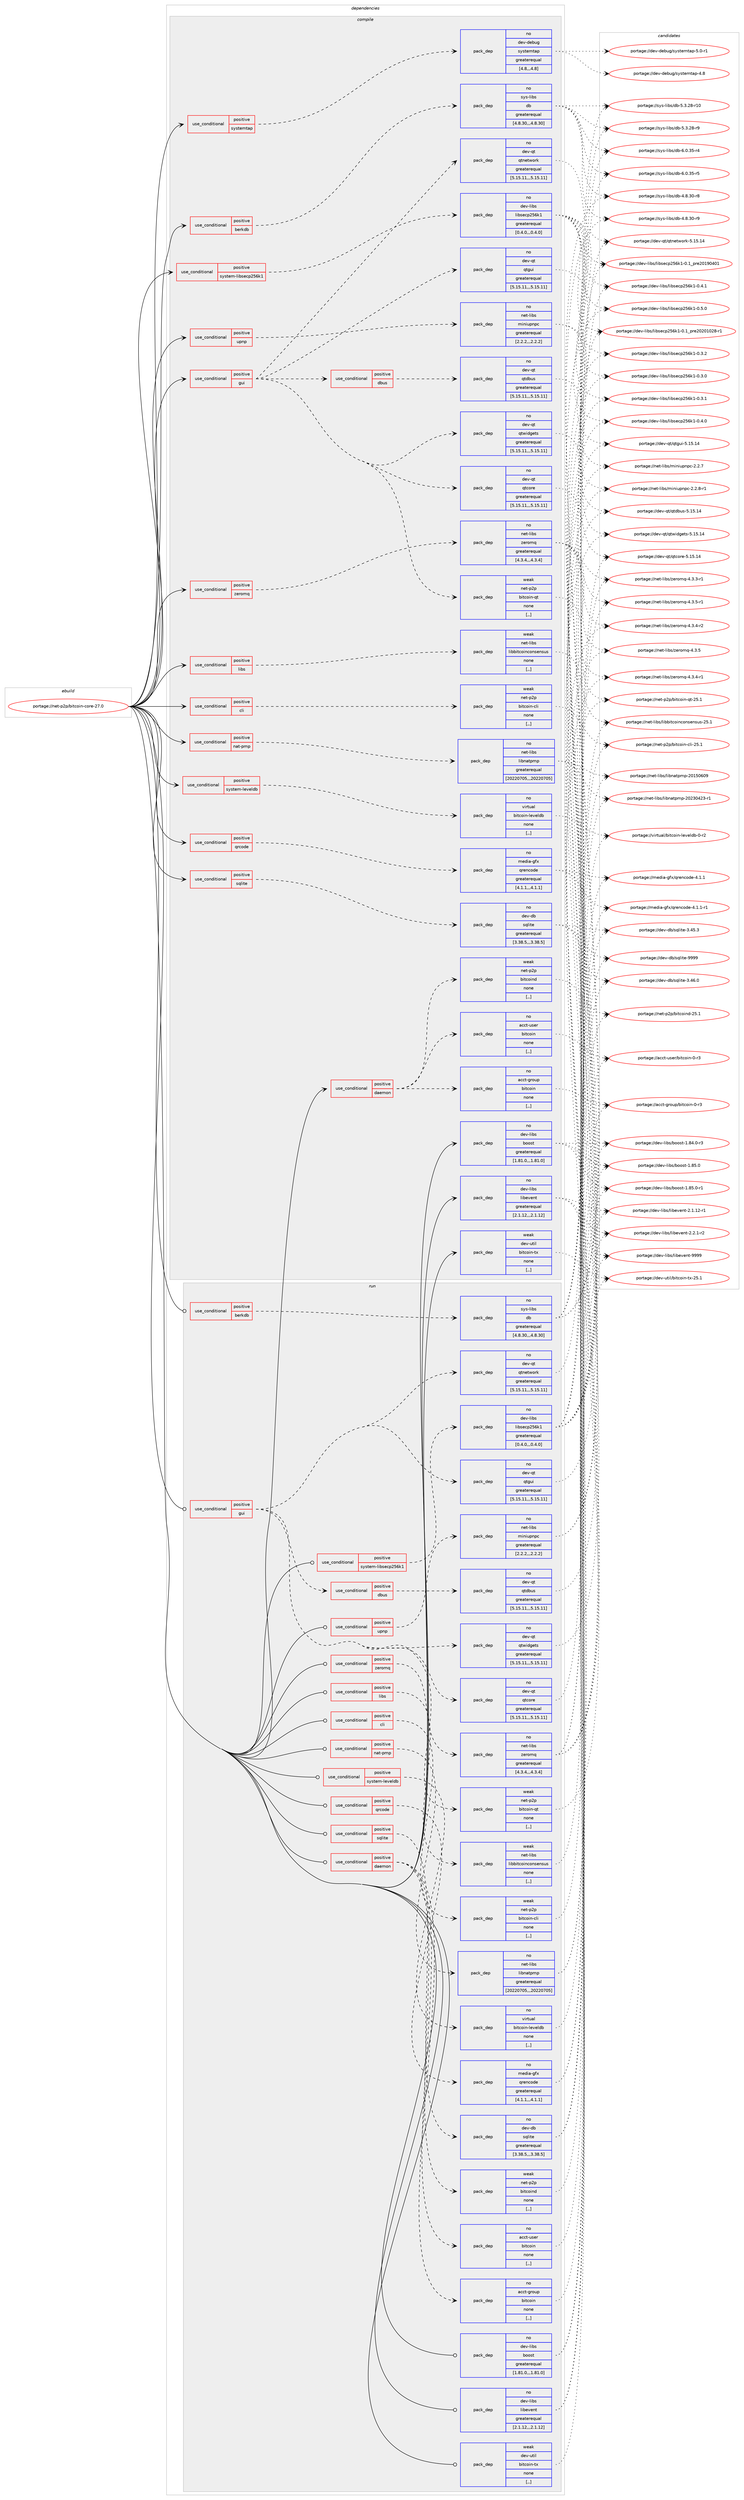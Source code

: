 digraph prolog {

# *************
# Graph options
# *************

newrank=true;
concentrate=true;
compound=true;
graph [rankdir=LR,fontname=Helvetica,fontsize=10,ranksep=1.5];#, ranksep=2.5, nodesep=0.2];
edge  [arrowhead=vee];
node  [fontname=Helvetica,fontsize=10];

# **********
# The ebuild
# **********

subgraph cluster_leftcol {
color=gray;
rank=same;
label=<<i>ebuild</i>>;
id [label="portage://net-p2p/bitcoin-core-27.0", color=red, width=4, href="../net-p2p/bitcoin-core-27.0.svg"];
}

# ****************
# The dependencies
# ****************

subgraph cluster_midcol {
color=gray;
label=<<i>dependencies</i>>;
subgraph cluster_compile {
fillcolor="#eeeeee";
style=filled;
label=<<i>compile</i>>;
subgraph cond97931 {
dependency371672 [label=<<TABLE BORDER="0" CELLBORDER="1" CELLSPACING="0" CELLPADDING="4"><TR><TD ROWSPAN="3" CELLPADDING="10">use_conditional</TD></TR><TR><TD>positive</TD></TR><TR><TD>berkdb</TD></TR></TABLE>>, shape=none, color=red];
subgraph pack271058 {
dependency371673 [label=<<TABLE BORDER="0" CELLBORDER="1" CELLSPACING="0" CELLPADDING="4" WIDTH="220"><TR><TD ROWSPAN="6" CELLPADDING="30">pack_dep</TD></TR><TR><TD WIDTH="110">no</TD></TR><TR><TD>sys-libs</TD></TR><TR><TD>db</TD></TR><TR><TD>greaterequal</TD></TR><TR><TD>[4.8.30,,,4.8.30]</TD></TR></TABLE>>, shape=none, color=blue];
}
dependency371672:e -> dependency371673:w [weight=20,style="dashed",arrowhead="vee"];
}
id:e -> dependency371672:w [weight=20,style="solid",arrowhead="vee"];
subgraph cond97932 {
dependency371674 [label=<<TABLE BORDER="0" CELLBORDER="1" CELLSPACING="0" CELLPADDING="4"><TR><TD ROWSPAN="3" CELLPADDING="10">use_conditional</TD></TR><TR><TD>positive</TD></TR><TR><TD>cli</TD></TR></TABLE>>, shape=none, color=red];
subgraph pack271059 {
dependency371675 [label=<<TABLE BORDER="0" CELLBORDER="1" CELLSPACING="0" CELLPADDING="4" WIDTH="220"><TR><TD ROWSPAN="6" CELLPADDING="30">pack_dep</TD></TR><TR><TD WIDTH="110">weak</TD></TR><TR><TD>net-p2p</TD></TR><TR><TD>bitcoin-cli</TD></TR><TR><TD>none</TD></TR><TR><TD>[,,]</TD></TR></TABLE>>, shape=none, color=blue];
}
dependency371674:e -> dependency371675:w [weight=20,style="dashed",arrowhead="vee"];
}
id:e -> dependency371674:w [weight=20,style="solid",arrowhead="vee"];
subgraph cond97933 {
dependency371676 [label=<<TABLE BORDER="0" CELLBORDER="1" CELLSPACING="0" CELLPADDING="4"><TR><TD ROWSPAN="3" CELLPADDING="10">use_conditional</TD></TR><TR><TD>positive</TD></TR><TR><TD>daemon</TD></TR></TABLE>>, shape=none, color=red];
subgraph pack271060 {
dependency371677 [label=<<TABLE BORDER="0" CELLBORDER="1" CELLSPACING="0" CELLPADDING="4" WIDTH="220"><TR><TD ROWSPAN="6" CELLPADDING="30">pack_dep</TD></TR><TR><TD WIDTH="110">weak</TD></TR><TR><TD>net-p2p</TD></TR><TR><TD>bitcoind</TD></TR><TR><TD>none</TD></TR><TR><TD>[,,]</TD></TR></TABLE>>, shape=none, color=blue];
}
dependency371676:e -> dependency371677:w [weight=20,style="dashed",arrowhead="vee"];
subgraph pack271061 {
dependency371678 [label=<<TABLE BORDER="0" CELLBORDER="1" CELLSPACING="0" CELLPADDING="4" WIDTH="220"><TR><TD ROWSPAN="6" CELLPADDING="30">pack_dep</TD></TR><TR><TD WIDTH="110">no</TD></TR><TR><TD>acct-group</TD></TR><TR><TD>bitcoin</TD></TR><TR><TD>none</TD></TR><TR><TD>[,,]</TD></TR></TABLE>>, shape=none, color=blue];
}
dependency371676:e -> dependency371678:w [weight=20,style="dashed",arrowhead="vee"];
subgraph pack271062 {
dependency371679 [label=<<TABLE BORDER="0" CELLBORDER="1" CELLSPACING="0" CELLPADDING="4" WIDTH="220"><TR><TD ROWSPAN="6" CELLPADDING="30">pack_dep</TD></TR><TR><TD WIDTH="110">no</TD></TR><TR><TD>acct-user</TD></TR><TR><TD>bitcoin</TD></TR><TR><TD>none</TD></TR><TR><TD>[,,]</TD></TR></TABLE>>, shape=none, color=blue];
}
dependency371676:e -> dependency371679:w [weight=20,style="dashed",arrowhead="vee"];
}
id:e -> dependency371676:w [weight=20,style="solid",arrowhead="vee"];
subgraph cond97934 {
dependency371680 [label=<<TABLE BORDER="0" CELLBORDER="1" CELLSPACING="0" CELLPADDING="4"><TR><TD ROWSPAN="3" CELLPADDING="10">use_conditional</TD></TR><TR><TD>positive</TD></TR><TR><TD>gui</TD></TR></TABLE>>, shape=none, color=red];
subgraph pack271063 {
dependency371681 [label=<<TABLE BORDER="0" CELLBORDER="1" CELLSPACING="0" CELLPADDING="4" WIDTH="220"><TR><TD ROWSPAN="6" CELLPADDING="30">pack_dep</TD></TR><TR><TD WIDTH="110">weak</TD></TR><TR><TD>net-p2p</TD></TR><TR><TD>bitcoin-qt</TD></TR><TR><TD>none</TD></TR><TR><TD>[,,]</TD></TR></TABLE>>, shape=none, color=blue];
}
dependency371680:e -> dependency371681:w [weight=20,style="dashed",arrowhead="vee"];
subgraph pack271064 {
dependency371682 [label=<<TABLE BORDER="0" CELLBORDER="1" CELLSPACING="0" CELLPADDING="4" WIDTH="220"><TR><TD ROWSPAN="6" CELLPADDING="30">pack_dep</TD></TR><TR><TD WIDTH="110">no</TD></TR><TR><TD>dev-qt</TD></TR><TR><TD>qtcore</TD></TR><TR><TD>greaterequal</TD></TR><TR><TD>[5.15.11,,,5.15.11]</TD></TR></TABLE>>, shape=none, color=blue];
}
dependency371680:e -> dependency371682:w [weight=20,style="dashed",arrowhead="vee"];
subgraph pack271065 {
dependency371683 [label=<<TABLE BORDER="0" CELLBORDER="1" CELLSPACING="0" CELLPADDING="4" WIDTH="220"><TR><TD ROWSPAN="6" CELLPADDING="30">pack_dep</TD></TR><TR><TD WIDTH="110">no</TD></TR><TR><TD>dev-qt</TD></TR><TR><TD>qtgui</TD></TR><TR><TD>greaterequal</TD></TR><TR><TD>[5.15.11,,,5.15.11]</TD></TR></TABLE>>, shape=none, color=blue];
}
dependency371680:e -> dependency371683:w [weight=20,style="dashed",arrowhead="vee"];
subgraph pack271066 {
dependency371684 [label=<<TABLE BORDER="0" CELLBORDER="1" CELLSPACING="0" CELLPADDING="4" WIDTH="220"><TR><TD ROWSPAN="6" CELLPADDING="30">pack_dep</TD></TR><TR><TD WIDTH="110">no</TD></TR><TR><TD>dev-qt</TD></TR><TR><TD>qtnetwork</TD></TR><TR><TD>greaterequal</TD></TR><TR><TD>[5.15.11,,,5.15.11]</TD></TR></TABLE>>, shape=none, color=blue];
}
dependency371680:e -> dependency371684:w [weight=20,style="dashed",arrowhead="vee"];
subgraph pack271067 {
dependency371685 [label=<<TABLE BORDER="0" CELLBORDER="1" CELLSPACING="0" CELLPADDING="4" WIDTH="220"><TR><TD ROWSPAN="6" CELLPADDING="30">pack_dep</TD></TR><TR><TD WIDTH="110">no</TD></TR><TR><TD>dev-qt</TD></TR><TR><TD>qtwidgets</TD></TR><TR><TD>greaterequal</TD></TR><TR><TD>[5.15.11,,,5.15.11]</TD></TR></TABLE>>, shape=none, color=blue];
}
dependency371680:e -> dependency371685:w [weight=20,style="dashed",arrowhead="vee"];
subgraph cond97935 {
dependency371686 [label=<<TABLE BORDER="0" CELLBORDER="1" CELLSPACING="0" CELLPADDING="4"><TR><TD ROWSPAN="3" CELLPADDING="10">use_conditional</TD></TR><TR><TD>positive</TD></TR><TR><TD>dbus</TD></TR></TABLE>>, shape=none, color=red];
subgraph pack271068 {
dependency371687 [label=<<TABLE BORDER="0" CELLBORDER="1" CELLSPACING="0" CELLPADDING="4" WIDTH="220"><TR><TD ROWSPAN="6" CELLPADDING="30">pack_dep</TD></TR><TR><TD WIDTH="110">no</TD></TR><TR><TD>dev-qt</TD></TR><TR><TD>qtdbus</TD></TR><TR><TD>greaterequal</TD></TR><TR><TD>[5.15.11,,,5.15.11]</TD></TR></TABLE>>, shape=none, color=blue];
}
dependency371686:e -> dependency371687:w [weight=20,style="dashed",arrowhead="vee"];
}
dependency371680:e -> dependency371686:w [weight=20,style="dashed",arrowhead="vee"];
}
id:e -> dependency371680:w [weight=20,style="solid",arrowhead="vee"];
subgraph cond97936 {
dependency371688 [label=<<TABLE BORDER="0" CELLBORDER="1" CELLSPACING="0" CELLPADDING="4"><TR><TD ROWSPAN="3" CELLPADDING="10">use_conditional</TD></TR><TR><TD>positive</TD></TR><TR><TD>libs</TD></TR></TABLE>>, shape=none, color=red];
subgraph pack271069 {
dependency371689 [label=<<TABLE BORDER="0" CELLBORDER="1" CELLSPACING="0" CELLPADDING="4" WIDTH="220"><TR><TD ROWSPAN="6" CELLPADDING="30">pack_dep</TD></TR><TR><TD WIDTH="110">weak</TD></TR><TR><TD>net-libs</TD></TR><TR><TD>libbitcoinconsensus</TD></TR><TR><TD>none</TD></TR><TR><TD>[,,]</TD></TR></TABLE>>, shape=none, color=blue];
}
dependency371688:e -> dependency371689:w [weight=20,style="dashed",arrowhead="vee"];
}
id:e -> dependency371688:w [weight=20,style="solid",arrowhead="vee"];
subgraph cond97937 {
dependency371690 [label=<<TABLE BORDER="0" CELLBORDER="1" CELLSPACING="0" CELLPADDING="4"><TR><TD ROWSPAN="3" CELLPADDING="10">use_conditional</TD></TR><TR><TD>positive</TD></TR><TR><TD>nat-pmp</TD></TR></TABLE>>, shape=none, color=red];
subgraph pack271070 {
dependency371691 [label=<<TABLE BORDER="0" CELLBORDER="1" CELLSPACING="0" CELLPADDING="4" WIDTH="220"><TR><TD ROWSPAN="6" CELLPADDING="30">pack_dep</TD></TR><TR><TD WIDTH="110">no</TD></TR><TR><TD>net-libs</TD></TR><TR><TD>libnatpmp</TD></TR><TR><TD>greaterequal</TD></TR><TR><TD>[20220705,,,20220705]</TD></TR></TABLE>>, shape=none, color=blue];
}
dependency371690:e -> dependency371691:w [weight=20,style="dashed",arrowhead="vee"];
}
id:e -> dependency371690:w [weight=20,style="solid",arrowhead="vee"];
subgraph cond97938 {
dependency371692 [label=<<TABLE BORDER="0" CELLBORDER="1" CELLSPACING="0" CELLPADDING="4"><TR><TD ROWSPAN="3" CELLPADDING="10">use_conditional</TD></TR><TR><TD>positive</TD></TR><TR><TD>qrcode</TD></TR></TABLE>>, shape=none, color=red];
subgraph pack271071 {
dependency371693 [label=<<TABLE BORDER="0" CELLBORDER="1" CELLSPACING="0" CELLPADDING="4" WIDTH="220"><TR><TD ROWSPAN="6" CELLPADDING="30">pack_dep</TD></TR><TR><TD WIDTH="110">no</TD></TR><TR><TD>media-gfx</TD></TR><TR><TD>qrencode</TD></TR><TR><TD>greaterequal</TD></TR><TR><TD>[4.1.1,,,4.1.1]</TD></TR></TABLE>>, shape=none, color=blue];
}
dependency371692:e -> dependency371693:w [weight=20,style="dashed",arrowhead="vee"];
}
id:e -> dependency371692:w [weight=20,style="solid",arrowhead="vee"];
subgraph cond97939 {
dependency371694 [label=<<TABLE BORDER="0" CELLBORDER="1" CELLSPACING="0" CELLPADDING="4"><TR><TD ROWSPAN="3" CELLPADDING="10">use_conditional</TD></TR><TR><TD>positive</TD></TR><TR><TD>sqlite</TD></TR></TABLE>>, shape=none, color=red];
subgraph pack271072 {
dependency371695 [label=<<TABLE BORDER="0" CELLBORDER="1" CELLSPACING="0" CELLPADDING="4" WIDTH="220"><TR><TD ROWSPAN="6" CELLPADDING="30">pack_dep</TD></TR><TR><TD WIDTH="110">no</TD></TR><TR><TD>dev-db</TD></TR><TR><TD>sqlite</TD></TR><TR><TD>greaterequal</TD></TR><TR><TD>[3.38.5,,,3.38.5]</TD></TR></TABLE>>, shape=none, color=blue];
}
dependency371694:e -> dependency371695:w [weight=20,style="dashed",arrowhead="vee"];
}
id:e -> dependency371694:w [weight=20,style="solid",arrowhead="vee"];
subgraph cond97940 {
dependency371696 [label=<<TABLE BORDER="0" CELLBORDER="1" CELLSPACING="0" CELLPADDING="4"><TR><TD ROWSPAN="3" CELLPADDING="10">use_conditional</TD></TR><TR><TD>positive</TD></TR><TR><TD>system-leveldb</TD></TR></TABLE>>, shape=none, color=red];
subgraph pack271073 {
dependency371697 [label=<<TABLE BORDER="0" CELLBORDER="1" CELLSPACING="0" CELLPADDING="4" WIDTH="220"><TR><TD ROWSPAN="6" CELLPADDING="30">pack_dep</TD></TR><TR><TD WIDTH="110">no</TD></TR><TR><TD>virtual</TD></TR><TR><TD>bitcoin-leveldb</TD></TR><TR><TD>none</TD></TR><TR><TD>[,,]</TD></TR></TABLE>>, shape=none, color=blue];
}
dependency371696:e -> dependency371697:w [weight=20,style="dashed",arrowhead="vee"];
}
id:e -> dependency371696:w [weight=20,style="solid",arrowhead="vee"];
subgraph cond97941 {
dependency371698 [label=<<TABLE BORDER="0" CELLBORDER="1" CELLSPACING="0" CELLPADDING="4"><TR><TD ROWSPAN="3" CELLPADDING="10">use_conditional</TD></TR><TR><TD>positive</TD></TR><TR><TD>system-libsecp256k1</TD></TR></TABLE>>, shape=none, color=red];
subgraph pack271074 {
dependency371699 [label=<<TABLE BORDER="0" CELLBORDER="1" CELLSPACING="0" CELLPADDING="4" WIDTH="220"><TR><TD ROWSPAN="6" CELLPADDING="30">pack_dep</TD></TR><TR><TD WIDTH="110">no</TD></TR><TR><TD>dev-libs</TD></TR><TR><TD>libsecp256k1</TD></TR><TR><TD>greaterequal</TD></TR><TR><TD>[0.4.0,,,0.4.0]</TD></TR></TABLE>>, shape=none, color=blue];
}
dependency371698:e -> dependency371699:w [weight=20,style="dashed",arrowhead="vee"];
}
id:e -> dependency371698:w [weight=20,style="solid",arrowhead="vee"];
subgraph cond97942 {
dependency371700 [label=<<TABLE BORDER="0" CELLBORDER="1" CELLSPACING="0" CELLPADDING="4"><TR><TD ROWSPAN="3" CELLPADDING="10">use_conditional</TD></TR><TR><TD>positive</TD></TR><TR><TD>systemtap</TD></TR></TABLE>>, shape=none, color=red];
subgraph pack271075 {
dependency371701 [label=<<TABLE BORDER="0" CELLBORDER="1" CELLSPACING="0" CELLPADDING="4" WIDTH="220"><TR><TD ROWSPAN="6" CELLPADDING="30">pack_dep</TD></TR><TR><TD WIDTH="110">no</TD></TR><TR><TD>dev-debug</TD></TR><TR><TD>systemtap</TD></TR><TR><TD>greaterequal</TD></TR><TR><TD>[4.8,,,4.8]</TD></TR></TABLE>>, shape=none, color=blue];
}
dependency371700:e -> dependency371701:w [weight=20,style="dashed",arrowhead="vee"];
}
id:e -> dependency371700:w [weight=20,style="solid",arrowhead="vee"];
subgraph cond97943 {
dependency371702 [label=<<TABLE BORDER="0" CELLBORDER="1" CELLSPACING="0" CELLPADDING="4"><TR><TD ROWSPAN="3" CELLPADDING="10">use_conditional</TD></TR><TR><TD>positive</TD></TR><TR><TD>upnp</TD></TR></TABLE>>, shape=none, color=red];
subgraph pack271076 {
dependency371703 [label=<<TABLE BORDER="0" CELLBORDER="1" CELLSPACING="0" CELLPADDING="4" WIDTH="220"><TR><TD ROWSPAN="6" CELLPADDING="30">pack_dep</TD></TR><TR><TD WIDTH="110">no</TD></TR><TR><TD>net-libs</TD></TR><TR><TD>miniupnpc</TD></TR><TR><TD>greaterequal</TD></TR><TR><TD>[2.2.2,,,2.2.2]</TD></TR></TABLE>>, shape=none, color=blue];
}
dependency371702:e -> dependency371703:w [weight=20,style="dashed",arrowhead="vee"];
}
id:e -> dependency371702:w [weight=20,style="solid",arrowhead="vee"];
subgraph cond97944 {
dependency371704 [label=<<TABLE BORDER="0" CELLBORDER="1" CELLSPACING="0" CELLPADDING="4"><TR><TD ROWSPAN="3" CELLPADDING="10">use_conditional</TD></TR><TR><TD>positive</TD></TR><TR><TD>zeromq</TD></TR></TABLE>>, shape=none, color=red];
subgraph pack271077 {
dependency371705 [label=<<TABLE BORDER="0" CELLBORDER="1" CELLSPACING="0" CELLPADDING="4" WIDTH="220"><TR><TD ROWSPAN="6" CELLPADDING="30">pack_dep</TD></TR><TR><TD WIDTH="110">no</TD></TR><TR><TD>net-libs</TD></TR><TR><TD>zeromq</TD></TR><TR><TD>greaterequal</TD></TR><TR><TD>[4.3.4,,,4.3.4]</TD></TR></TABLE>>, shape=none, color=blue];
}
dependency371704:e -> dependency371705:w [weight=20,style="dashed",arrowhead="vee"];
}
id:e -> dependency371704:w [weight=20,style="solid",arrowhead="vee"];
subgraph pack271078 {
dependency371706 [label=<<TABLE BORDER="0" CELLBORDER="1" CELLSPACING="0" CELLPADDING="4" WIDTH="220"><TR><TD ROWSPAN="6" CELLPADDING="30">pack_dep</TD></TR><TR><TD WIDTH="110">no</TD></TR><TR><TD>dev-libs</TD></TR><TR><TD>boost</TD></TR><TR><TD>greaterequal</TD></TR><TR><TD>[1.81.0,,,1.81.0]</TD></TR></TABLE>>, shape=none, color=blue];
}
id:e -> dependency371706:w [weight=20,style="solid",arrowhead="vee"];
subgraph pack271079 {
dependency371707 [label=<<TABLE BORDER="0" CELLBORDER="1" CELLSPACING="0" CELLPADDING="4" WIDTH="220"><TR><TD ROWSPAN="6" CELLPADDING="30">pack_dep</TD></TR><TR><TD WIDTH="110">no</TD></TR><TR><TD>dev-libs</TD></TR><TR><TD>libevent</TD></TR><TR><TD>greaterequal</TD></TR><TR><TD>[2.1.12,,,2.1.12]</TD></TR></TABLE>>, shape=none, color=blue];
}
id:e -> dependency371707:w [weight=20,style="solid",arrowhead="vee"];
subgraph pack271080 {
dependency371708 [label=<<TABLE BORDER="0" CELLBORDER="1" CELLSPACING="0" CELLPADDING="4" WIDTH="220"><TR><TD ROWSPAN="6" CELLPADDING="30">pack_dep</TD></TR><TR><TD WIDTH="110">weak</TD></TR><TR><TD>dev-util</TD></TR><TR><TD>bitcoin-tx</TD></TR><TR><TD>none</TD></TR><TR><TD>[,,]</TD></TR></TABLE>>, shape=none, color=blue];
}
id:e -> dependency371708:w [weight=20,style="solid",arrowhead="vee"];
}
subgraph cluster_compileandrun {
fillcolor="#eeeeee";
style=filled;
label=<<i>compile and run</i>>;
}
subgraph cluster_run {
fillcolor="#eeeeee";
style=filled;
label=<<i>run</i>>;
subgraph cond97945 {
dependency371709 [label=<<TABLE BORDER="0" CELLBORDER="1" CELLSPACING="0" CELLPADDING="4"><TR><TD ROWSPAN="3" CELLPADDING="10">use_conditional</TD></TR><TR><TD>positive</TD></TR><TR><TD>berkdb</TD></TR></TABLE>>, shape=none, color=red];
subgraph pack271081 {
dependency371710 [label=<<TABLE BORDER="0" CELLBORDER="1" CELLSPACING="0" CELLPADDING="4" WIDTH="220"><TR><TD ROWSPAN="6" CELLPADDING="30">pack_dep</TD></TR><TR><TD WIDTH="110">no</TD></TR><TR><TD>sys-libs</TD></TR><TR><TD>db</TD></TR><TR><TD>greaterequal</TD></TR><TR><TD>[4.8.30,,,4.8.30]</TD></TR></TABLE>>, shape=none, color=blue];
}
dependency371709:e -> dependency371710:w [weight=20,style="dashed",arrowhead="vee"];
}
id:e -> dependency371709:w [weight=20,style="solid",arrowhead="odot"];
subgraph cond97946 {
dependency371711 [label=<<TABLE BORDER="0" CELLBORDER="1" CELLSPACING="0" CELLPADDING="4"><TR><TD ROWSPAN="3" CELLPADDING="10">use_conditional</TD></TR><TR><TD>positive</TD></TR><TR><TD>cli</TD></TR></TABLE>>, shape=none, color=red];
subgraph pack271082 {
dependency371712 [label=<<TABLE BORDER="0" CELLBORDER="1" CELLSPACING="0" CELLPADDING="4" WIDTH="220"><TR><TD ROWSPAN="6" CELLPADDING="30">pack_dep</TD></TR><TR><TD WIDTH="110">weak</TD></TR><TR><TD>net-p2p</TD></TR><TR><TD>bitcoin-cli</TD></TR><TR><TD>none</TD></TR><TR><TD>[,,]</TD></TR></TABLE>>, shape=none, color=blue];
}
dependency371711:e -> dependency371712:w [weight=20,style="dashed",arrowhead="vee"];
}
id:e -> dependency371711:w [weight=20,style="solid",arrowhead="odot"];
subgraph cond97947 {
dependency371713 [label=<<TABLE BORDER="0" CELLBORDER="1" CELLSPACING="0" CELLPADDING="4"><TR><TD ROWSPAN="3" CELLPADDING="10">use_conditional</TD></TR><TR><TD>positive</TD></TR><TR><TD>daemon</TD></TR></TABLE>>, shape=none, color=red];
subgraph pack271083 {
dependency371714 [label=<<TABLE BORDER="0" CELLBORDER="1" CELLSPACING="0" CELLPADDING="4" WIDTH="220"><TR><TD ROWSPAN="6" CELLPADDING="30">pack_dep</TD></TR><TR><TD WIDTH="110">weak</TD></TR><TR><TD>net-p2p</TD></TR><TR><TD>bitcoind</TD></TR><TR><TD>none</TD></TR><TR><TD>[,,]</TD></TR></TABLE>>, shape=none, color=blue];
}
dependency371713:e -> dependency371714:w [weight=20,style="dashed",arrowhead="vee"];
subgraph pack271084 {
dependency371715 [label=<<TABLE BORDER="0" CELLBORDER="1" CELLSPACING="0" CELLPADDING="4" WIDTH="220"><TR><TD ROWSPAN="6" CELLPADDING="30">pack_dep</TD></TR><TR><TD WIDTH="110">no</TD></TR><TR><TD>acct-group</TD></TR><TR><TD>bitcoin</TD></TR><TR><TD>none</TD></TR><TR><TD>[,,]</TD></TR></TABLE>>, shape=none, color=blue];
}
dependency371713:e -> dependency371715:w [weight=20,style="dashed",arrowhead="vee"];
subgraph pack271085 {
dependency371716 [label=<<TABLE BORDER="0" CELLBORDER="1" CELLSPACING="0" CELLPADDING="4" WIDTH="220"><TR><TD ROWSPAN="6" CELLPADDING="30">pack_dep</TD></TR><TR><TD WIDTH="110">no</TD></TR><TR><TD>acct-user</TD></TR><TR><TD>bitcoin</TD></TR><TR><TD>none</TD></TR><TR><TD>[,,]</TD></TR></TABLE>>, shape=none, color=blue];
}
dependency371713:e -> dependency371716:w [weight=20,style="dashed",arrowhead="vee"];
}
id:e -> dependency371713:w [weight=20,style="solid",arrowhead="odot"];
subgraph cond97948 {
dependency371717 [label=<<TABLE BORDER="0" CELLBORDER="1" CELLSPACING="0" CELLPADDING="4"><TR><TD ROWSPAN="3" CELLPADDING="10">use_conditional</TD></TR><TR><TD>positive</TD></TR><TR><TD>gui</TD></TR></TABLE>>, shape=none, color=red];
subgraph pack271086 {
dependency371718 [label=<<TABLE BORDER="0" CELLBORDER="1" CELLSPACING="0" CELLPADDING="4" WIDTH="220"><TR><TD ROWSPAN="6" CELLPADDING="30">pack_dep</TD></TR><TR><TD WIDTH="110">weak</TD></TR><TR><TD>net-p2p</TD></TR><TR><TD>bitcoin-qt</TD></TR><TR><TD>none</TD></TR><TR><TD>[,,]</TD></TR></TABLE>>, shape=none, color=blue];
}
dependency371717:e -> dependency371718:w [weight=20,style="dashed",arrowhead="vee"];
subgraph pack271087 {
dependency371719 [label=<<TABLE BORDER="0" CELLBORDER="1" CELLSPACING="0" CELLPADDING="4" WIDTH="220"><TR><TD ROWSPAN="6" CELLPADDING="30">pack_dep</TD></TR><TR><TD WIDTH="110">no</TD></TR><TR><TD>dev-qt</TD></TR><TR><TD>qtcore</TD></TR><TR><TD>greaterequal</TD></TR><TR><TD>[5.15.11,,,5.15.11]</TD></TR></TABLE>>, shape=none, color=blue];
}
dependency371717:e -> dependency371719:w [weight=20,style="dashed",arrowhead="vee"];
subgraph pack271088 {
dependency371720 [label=<<TABLE BORDER="0" CELLBORDER="1" CELLSPACING="0" CELLPADDING="4" WIDTH="220"><TR><TD ROWSPAN="6" CELLPADDING="30">pack_dep</TD></TR><TR><TD WIDTH="110">no</TD></TR><TR><TD>dev-qt</TD></TR><TR><TD>qtgui</TD></TR><TR><TD>greaterequal</TD></TR><TR><TD>[5.15.11,,,5.15.11]</TD></TR></TABLE>>, shape=none, color=blue];
}
dependency371717:e -> dependency371720:w [weight=20,style="dashed",arrowhead="vee"];
subgraph pack271089 {
dependency371721 [label=<<TABLE BORDER="0" CELLBORDER="1" CELLSPACING="0" CELLPADDING="4" WIDTH="220"><TR><TD ROWSPAN="6" CELLPADDING="30">pack_dep</TD></TR><TR><TD WIDTH="110">no</TD></TR><TR><TD>dev-qt</TD></TR><TR><TD>qtnetwork</TD></TR><TR><TD>greaterequal</TD></TR><TR><TD>[5.15.11,,,5.15.11]</TD></TR></TABLE>>, shape=none, color=blue];
}
dependency371717:e -> dependency371721:w [weight=20,style="dashed",arrowhead="vee"];
subgraph pack271090 {
dependency371722 [label=<<TABLE BORDER="0" CELLBORDER="1" CELLSPACING="0" CELLPADDING="4" WIDTH="220"><TR><TD ROWSPAN="6" CELLPADDING="30">pack_dep</TD></TR><TR><TD WIDTH="110">no</TD></TR><TR><TD>dev-qt</TD></TR><TR><TD>qtwidgets</TD></TR><TR><TD>greaterequal</TD></TR><TR><TD>[5.15.11,,,5.15.11]</TD></TR></TABLE>>, shape=none, color=blue];
}
dependency371717:e -> dependency371722:w [weight=20,style="dashed",arrowhead="vee"];
subgraph cond97949 {
dependency371723 [label=<<TABLE BORDER="0" CELLBORDER="1" CELLSPACING="0" CELLPADDING="4"><TR><TD ROWSPAN="3" CELLPADDING="10">use_conditional</TD></TR><TR><TD>positive</TD></TR><TR><TD>dbus</TD></TR></TABLE>>, shape=none, color=red];
subgraph pack271091 {
dependency371724 [label=<<TABLE BORDER="0" CELLBORDER="1" CELLSPACING="0" CELLPADDING="4" WIDTH="220"><TR><TD ROWSPAN="6" CELLPADDING="30">pack_dep</TD></TR><TR><TD WIDTH="110">no</TD></TR><TR><TD>dev-qt</TD></TR><TR><TD>qtdbus</TD></TR><TR><TD>greaterequal</TD></TR><TR><TD>[5.15.11,,,5.15.11]</TD></TR></TABLE>>, shape=none, color=blue];
}
dependency371723:e -> dependency371724:w [weight=20,style="dashed",arrowhead="vee"];
}
dependency371717:e -> dependency371723:w [weight=20,style="dashed",arrowhead="vee"];
}
id:e -> dependency371717:w [weight=20,style="solid",arrowhead="odot"];
subgraph cond97950 {
dependency371725 [label=<<TABLE BORDER="0" CELLBORDER="1" CELLSPACING="0" CELLPADDING="4"><TR><TD ROWSPAN="3" CELLPADDING="10">use_conditional</TD></TR><TR><TD>positive</TD></TR><TR><TD>libs</TD></TR></TABLE>>, shape=none, color=red];
subgraph pack271092 {
dependency371726 [label=<<TABLE BORDER="0" CELLBORDER="1" CELLSPACING="0" CELLPADDING="4" WIDTH="220"><TR><TD ROWSPAN="6" CELLPADDING="30">pack_dep</TD></TR><TR><TD WIDTH="110">weak</TD></TR><TR><TD>net-libs</TD></TR><TR><TD>libbitcoinconsensus</TD></TR><TR><TD>none</TD></TR><TR><TD>[,,]</TD></TR></TABLE>>, shape=none, color=blue];
}
dependency371725:e -> dependency371726:w [weight=20,style="dashed",arrowhead="vee"];
}
id:e -> dependency371725:w [weight=20,style="solid",arrowhead="odot"];
subgraph cond97951 {
dependency371727 [label=<<TABLE BORDER="0" CELLBORDER="1" CELLSPACING="0" CELLPADDING="4"><TR><TD ROWSPAN="3" CELLPADDING="10">use_conditional</TD></TR><TR><TD>positive</TD></TR><TR><TD>nat-pmp</TD></TR></TABLE>>, shape=none, color=red];
subgraph pack271093 {
dependency371728 [label=<<TABLE BORDER="0" CELLBORDER="1" CELLSPACING="0" CELLPADDING="4" WIDTH="220"><TR><TD ROWSPAN="6" CELLPADDING="30">pack_dep</TD></TR><TR><TD WIDTH="110">no</TD></TR><TR><TD>net-libs</TD></TR><TR><TD>libnatpmp</TD></TR><TR><TD>greaterequal</TD></TR><TR><TD>[20220705,,,20220705]</TD></TR></TABLE>>, shape=none, color=blue];
}
dependency371727:e -> dependency371728:w [weight=20,style="dashed",arrowhead="vee"];
}
id:e -> dependency371727:w [weight=20,style="solid",arrowhead="odot"];
subgraph cond97952 {
dependency371729 [label=<<TABLE BORDER="0" CELLBORDER="1" CELLSPACING="0" CELLPADDING="4"><TR><TD ROWSPAN="3" CELLPADDING="10">use_conditional</TD></TR><TR><TD>positive</TD></TR><TR><TD>qrcode</TD></TR></TABLE>>, shape=none, color=red];
subgraph pack271094 {
dependency371730 [label=<<TABLE BORDER="0" CELLBORDER="1" CELLSPACING="0" CELLPADDING="4" WIDTH="220"><TR><TD ROWSPAN="6" CELLPADDING="30">pack_dep</TD></TR><TR><TD WIDTH="110">no</TD></TR><TR><TD>media-gfx</TD></TR><TR><TD>qrencode</TD></TR><TR><TD>greaterequal</TD></TR><TR><TD>[4.1.1,,,4.1.1]</TD></TR></TABLE>>, shape=none, color=blue];
}
dependency371729:e -> dependency371730:w [weight=20,style="dashed",arrowhead="vee"];
}
id:e -> dependency371729:w [weight=20,style="solid",arrowhead="odot"];
subgraph cond97953 {
dependency371731 [label=<<TABLE BORDER="0" CELLBORDER="1" CELLSPACING="0" CELLPADDING="4"><TR><TD ROWSPAN="3" CELLPADDING="10">use_conditional</TD></TR><TR><TD>positive</TD></TR><TR><TD>sqlite</TD></TR></TABLE>>, shape=none, color=red];
subgraph pack271095 {
dependency371732 [label=<<TABLE BORDER="0" CELLBORDER="1" CELLSPACING="0" CELLPADDING="4" WIDTH="220"><TR><TD ROWSPAN="6" CELLPADDING="30">pack_dep</TD></TR><TR><TD WIDTH="110">no</TD></TR><TR><TD>dev-db</TD></TR><TR><TD>sqlite</TD></TR><TR><TD>greaterequal</TD></TR><TR><TD>[3.38.5,,,3.38.5]</TD></TR></TABLE>>, shape=none, color=blue];
}
dependency371731:e -> dependency371732:w [weight=20,style="dashed",arrowhead="vee"];
}
id:e -> dependency371731:w [weight=20,style="solid",arrowhead="odot"];
subgraph cond97954 {
dependency371733 [label=<<TABLE BORDER="0" CELLBORDER="1" CELLSPACING="0" CELLPADDING="4"><TR><TD ROWSPAN="3" CELLPADDING="10">use_conditional</TD></TR><TR><TD>positive</TD></TR><TR><TD>system-leveldb</TD></TR></TABLE>>, shape=none, color=red];
subgraph pack271096 {
dependency371734 [label=<<TABLE BORDER="0" CELLBORDER="1" CELLSPACING="0" CELLPADDING="4" WIDTH="220"><TR><TD ROWSPAN="6" CELLPADDING="30">pack_dep</TD></TR><TR><TD WIDTH="110">no</TD></TR><TR><TD>virtual</TD></TR><TR><TD>bitcoin-leveldb</TD></TR><TR><TD>none</TD></TR><TR><TD>[,,]</TD></TR></TABLE>>, shape=none, color=blue];
}
dependency371733:e -> dependency371734:w [weight=20,style="dashed",arrowhead="vee"];
}
id:e -> dependency371733:w [weight=20,style="solid",arrowhead="odot"];
subgraph cond97955 {
dependency371735 [label=<<TABLE BORDER="0" CELLBORDER="1" CELLSPACING="0" CELLPADDING="4"><TR><TD ROWSPAN="3" CELLPADDING="10">use_conditional</TD></TR><TR><TD>positive</TD></TR><TR><TD>system-libsecp256k1</TD></TR></TABLE>>, shape=none, color=red];
subgraph pack271097 {
dependency371736 [label=<<TABLE BORDER="0" CELLBORDER="1" CELLSPACING="0" CELLPADDING="4" WIDTH="220"><TR><TD ROWSPAN="6" CELLPADDING="30">pack_dep</TD></TR><TR><TD WIDTH="110">no</TD></TR><TR><TD>dev-libs</TD></TR><TR><TD>libsecp256k1</TD></TR><TR><TD>greaterequal</TD></TR><TR><TD>[0.4.0,,,0.4.0]</TD></TR></TABLE>>, shape=none, color=blue];
}
dependency371735:e -> dependency371736:w [weight=20,style="dashed",arrowhead="vee"];
}
id:e -> dependency371735:w [weight=20,style="solid",arrowhead="odot"];
subgraph cond97956 {
dependency371737 [label=<<TABLE BORDER="0" CELLBORDER="1" CELLSPACING="0" CELLPADDING="4"><TR><TD ROWSPAN="3" CELLPADDING="10">use_conditional</TD></TR><TR><TD>positive</TD></TR><TR><TD>upnp</TD></TR></TABLE>>, shape=none, color=red];
subgraph pack271098 {
dependency371738 [label=<<TABLE BORDER="0" CELLBORDER="1" CELLSPACING="0" CELLPADDING="4" WIDTH="220"><TR><TD ROWSPAN="6" CELLPADDING="30">pack_dep</TD></TR><TR><TD WIDTH="110">no</TD></TR><TR><TD>net-libs</TD></TR><TR><TD>miniupnpc</TD></TR><TR><TD>greaterequal</TD></TR><TR><TD>[2.2.2,,,2.2.2]</TD></TR></TABLE>>, shape=none, color=blue];
}
dependency371737:e -> dependency371738:w [weight=20,style="dashed",arrowhead="vee"];
}
id:e -> dependency371737:w [weight=20,style="solid",arrowhead="odot"];
subgraph cond97957 {
dependency371739 [label=<<TABLE BORDER="0" CELLBORDER="1" CELLSPACING="0" CELLPADDING="4"><TR><TD ROWSPAN="3" CELLPADDING="10">use_conditional</TD></TR><TR><TD>positive</TD></TR><TR><TD>zeromq</TD></TR></TABLE>>, shape=none, color=red];
subgraph pack271099 {
dependency371740 [label=<<TABLE BORDER="0" CELLBORDER="1" CELLSPACING="0" CELLPADDING="4" WIDTH="220"><TR><TD ROWSPAN="6" CELLPADDING="30">pack_dep</TD></TR><TR><TD WIDTH="110">no</TD></TR><TR><TD>net-libs</TD></TR><TR><TD>zeromq</TD></TR><TR><TD>greaterequal</TD></TR><TR><TD>[4.3.4,,,4.3.4]</TD></TR></TABLE>>, shape=none, color=blue];
}
dependency371739:e -> dependency371740:w [weight=20,style="dashed",arrowhead="vee"];
}
id:e -> dependency371739:w [weight=20,style="solid",arrowhead="odot"];
subgraph pack271100 {
dependency371741 [label=<<TABLE BORDER="0" CELLBORDER="1" CELLSPACING="0" CELLPADDING="4" WIDTH="220"><TR><TD ROWSPAN="6" CELLPADDING="30">pack_dep</TD></TR><TR><TD WIDTH="110">no</TD></TR><TR><TD>dev-libs</TD></TR><TR><TD>boost</TD></TR><TR><TD>greaterequal</TD></TR><TR><TD>[1.81.0,,,1.81.0]</TD></TR></TABLE>>, shape=none, color=blue];
}
id:e -> dependency371741:w [weight=20,style="solid",arrowhead="odot"];
subgraph pack271101 {
dependency371742 [label=<<TABLE BORDER="0" CELLBORDER="1" CELLSPACING="0" CELLPADDING="4" WIDTH="220"><TR><TD ROWSPAN="6" CELLPADDING="30">pack_dep</TD></TR><TR><TD WIDTH="110">no</TD></TR><TR><TD>dev-libs</TD></TR><TR><TD>libevent</TD></TR><TR><TD>greaterequal</TD></TR><TR><TD>[2.1.12,,,2.1.12]</TD></TR></TABLE>>, shape=none, color=blue];
}
id:e -> dependency371742:w [weight=20,style="solid",arrowhead="odot"];
subgraph pack271102 {
dependency371743 [label=<<TABLE BORDER="0" CELLBORDER="1" CELLSPACING="0" CELLPADDING="4" WIDTH="220"><TR><TD ROWSPAN="6" CELLPADDING="30">pack_dep</TD></TR><TR><TD WIDTH="110">weak</TD></TR><TR><TD>dev-util</TD></TR><TR><TD>bitcoin-tx</TD></TR><TR><TD>none</TD></TR><TR><TD>[,,]</TD></TR></TABLE>>, shape=none, color=blue];
}
id:e -> dependency371743:w [weight=20,style="solid",arrowhead="odot"];
}
}

# **************
# The candidates
# **************

subgraph cluster_choices {
rank=same;
color=gray;
label=<<i>candidates</i>>;

subgraph choice271058 {
color=black;
nodesep=1;
choice11512111545108105981154710098455246564651484511456 [label="portage://sys-libs/db-4.8.30-r8", color=red, width=4,href="../sys-libs/db-4.8.30-r8.svg"];
choice11512111545108105981154710098455246564651484511457 [label="portage://sys-libs/db-4.8.30-r9", color=red, width=4,href="../sys-libs/db-4.8.30-r9.svg"];
choice1151211154510810598115471009845534651465056451144948 [label="portage://sys-libs/db-5.3.28-r10", color=red, width=4,href="../sys-libs/db-5.3.28-r10.svg"];
choice11512111545108105981154710098455346514650564511457 [label="portage://sys-libs/db-5.3.28-r9", color=red, width=4,href="../sys-libs/db-5.3.28-r9.svg"];
choice11512111545108105981154710098455446484651534511452 [label="portage://sys-libs/db-6.0.35-r4", color=red, width=4,href="../sys-libs/db-6.0.35-r4.svg"];
choice11512111545108105981154710098455446484651534511453 [label="portage://sys-libs/db-6.0.35-r5", color=red, width=4,href="../sys-libs/db-6.0.35-r5.svg"];
dependency371673:e -> choice11512111545108105981154710098455246564651484511456:w [style=dotted,weight="100"];
dependency371673:e -> choice11512111545108105981154710098455246564651484511457:w [style=dotted,weight="100"];
dependency371673:e -> choice1151211154510810598115471009845534651465056451144948:w [style=dotted,weight="100"];
dependency371673:e -> choice11512111545108105981154710098455346514650564511457:w [style=dotted,weight="100"];
dependency371673:e -> choice11512111545108105981154710098455446484651534511452:w [style=dotted,weight="100"];
dependency371673:e -> choice11512111545108105981154710098455446484651534511453:w [style=dotted,weight="100"];
}
subgraph choice271059 {
color=black;
nodesep=1;
choice110101116451125011247981051169911110511045991081054550534649 [label="portage://net-p2p/bitcoin-cli-25.1", color=red, width=4,href="../net-p2p/bitcoin-cli-25.1.svg"];
dependency371675:e -> choice110101116451125011247981051169911110511045991081054550534649:w [style=dotted,weight="100"];
}
subgraph choice271060 {
color=black;
nodesep=1;
choice11010111645112501124798105116991111051101004550534649 [label="portage://net-p2p/bitcoind-25.1", color=red, width=4,href="../net-p2p/bitcoind-25.1.svg"];
dependency371677:e -> choice11010111645112501124798105116991111051101004550534649:w [style=dotted,weight="100"];
}
subgraph choice271061 {
color=black;
nodesep=1;
choice9799991164510311411111711247981051169911110511045484511451 [label="portage://acct-group/bitcoin-0-r3", color=red, width=4,href="../acct-group/bitcoin-0-r3.svg"];
dependency371678:e -> choice9799991164510311411111711247981051169911110511045484511451:w [style=dotted,weight="100"];
}
subgraph choice271062 {
color=black;
nodesep=1;
choice9799991164511711510111447981051169911110511045484511451 [label="portage://acct-user/bitcoin-0-r3", color=red, width=4,href="../acct-user/bitcoin-0-r3.svg"];
dependency371679:e -> choice9799991164511711510111447981051169911110511045484511451:w [style=dotted,weight="100"];
}
subgraph choice271063 {
color=black;
nodesep=1;
choice1101011164511250112479810511699111105110451131164550534649 [label="portage://net-p2p/bitcoin-qt-25.1", color=red, width=4,href="../net-p2p/bitcoin-qt-25.1.svg"];
dependency371681:e -> choice1101011164511250112479810511699111105110451131164550534649:w [style=dotted,weight="100"];
}
subgraph choice271064 {
color=black;
nodesep=1;
choice1001011184511311647113116991111141014553464953464952 [label="portage://dev-qt/qtcore-5.15.14", color=red, width=4,href="../dev-qt/qtcore-5.15.14.svg"];
dependency371682:e -> choice1001011184511311647113116991111141014553464953464952:w [style=dotted,weight="100"];
}
subgraph choice271065 {
color=black;
nodesep=1;
choice10010111845113116471131161031171054553464953464952 [label="portage://dev-qt/qtgui-5.15.14", color=red, width=4,href="../dev-qt/qtgui-5.15.14.svg"];
dependency371683:e -> choice10010111845113116471131161031171054553464953464952:w [style=dotted,weight="100"];
}
subgraph choice271066 {
color=black;
nodesep=1;
choice10010111845113116471131161101011161191111141074553464953464952 [label="portage://dev-qt/qtnetwork-5.15.14", color=red, width=4,href="../dev-qt/qtnetwork-5.15.14.svg"];
dependency371684:e -> choice10010111845113116471131161101011161191111141074553464953464952:w [style=dotted,weight="100"];
}
subgraph choice271067 {
color=black;
nodesep=1;
choice10010111845113116471131161191051001031011161154553464953464952 [label="portage://dev-qt/qtwidgets-5.15.14", color=red, width=4,href="../dev-qt/qtwidgets-5.15.14.svg"];
dependency371685:e -> choice10010111845113116471131161191051001031011161154553464953464952:w [style=dotted,weight="100"];
}
subgraph choice271068 {
color=black;
nodesep=1;
choice1001011184511311647113116100981171154553464953464952 [label="portage://dev-qt/qtdbus-5.15.14", color=red, width=4,href="../dev-qt/qtdbus-5.15.14.svg"];
dependency371687:e -> choice1001011184511311647113116100981171154553464953464952:w [style=dotted,weight="100"];
}
subgraph choice271069 {
color=black;
nodesep=1;
choice110101116451081059811547108105989810511699111105110991111101151011101151171154550534649 [label="portage://net-libs/libbitcoinconsensus-25.1", color=red, width=4,href="../net-libs/libbitcoinconsensus-25.1.svg"];
dependency371689:e -> choice110101116451081059811547108105989810511699111105110991111101151011101151171154550534649:w [style=dotted,weight="100"];
}
subgraph choice271070 {
color=black;
nodesep=1;
choice1101011164510810598115471081059811097116112109112455048495348544857 [label="portage://net-libs/libnatpmp-20150609", color=red, width=4,href="../net-libs/libnatpmp-20150609.svg"];
choice11010111645108105981154710810598110971161121091124550485051485250514511449 [label="portage://net-libs/libnatpmp-20230423-r1", color=red, width=4,href="../net-libs/libnatpmp-20230423-r1.svg"];
dependency371691:e -> choice1101011164510810598115471081059811097116112109112455048495348544857:w [style=dotted,weight="100"];
dependency371691:e -> choice11010111645108105981154710810598110971161121091124550485051485250514511449:w [style=dotted,weight="100"];
}
subgraph choice271071 {
color=black;
nodesep=1;
choice10910110010597451031021204711311410111099111100101455246494649 [label="portage://media-gfx/qrencode-4.1.1", color=red, width=4,href="../media-gfx/qrencode-4.1.1.svg"];
choice109101100105974510310212047113114101110991111001014552464946494511449 [label="portage://media-gfx/qrencode-4.1.1-r1", color=red, width=4,href="../media-gfx/qrencode-4.1.1-r1.svg"];
dependency371693:e -> choice10910110010597451031021204711311410111099111100101455246494649:w [style=dotted,weight="100"];
dependency371693:e -> choice109101100105974510310212047113114101110991111001014552464946494511449:w [style=dotted,weight="100"];
}
subgraph choice271072 {
color=black;
nodesep=1;
choice10010111845100984711511310810511610145514652534651 [label="portage://dev-db/sqlite-3.45.3", color=red, width=4,href="../dev-db/sqlite-3.45.3.svg"];
choice10010111845100984711511310810511610145514652544648 [label="portage://dev-db/sqlite-3.46.0", color=red, width=4,href="../dev-db/sqlite-3.46.0.svg"];
choice1001011184510098471151131081051161014557575757 [label="portage://dev-db/sqlite-9999", color=red, width=4,href="../dev-db/sqlite-9999.svg"];
dependency371695:e -> choice10010111845100984711511310810511610145514652534651:w [style=dotted,weight="100"];
dependency371695:e -> choice10010111845100984711511310810511610145514652544648:w [style=dotted,weight="100"];
dependency371695:e -> choice1001011184510098471151131081051161014557575757:w [style=dotted,weight="100"];
}
subgraph choice271073 {
color=black;
nodesep=1;
choice11810511411611797108479810511699111105110451081011181011081009845484511450 [label="portage://virtual/bitcoin-leveldb-0-r2", color=red, width=4,href="../virtual/bitcoin-leveldb-0-r2.svg"];
dependency371697:e -> choice11810511411611797108479810511699111105110451081011181011081009845484511450:w [style=dotted,weight="100"];
}
subgraph choice271074 {
color=black;
nodesep=1;
choice10010111845108105981154710810598115101991125053541074945484649951121141015048495748524849 [label="portage://dev-libs/libsecp256k1-0.1_pre20190401", color=red, width=4,href="../dev-libs/libsecp256k1-0.1_pre20190401.svg"];
choice100101118451081059811547108105981151019911250535410749454846499511211410150485048494850564511449 [label="portage://dev-libs/libsecp256k1-0.1_pre20201028-r1", color=red, width=4,href="../dev-libs/libsecp256k1-0.1_pre20201028-r1.svg"];
choice100101118451081059811547108105981151019911250535410749454846514648 [label="portage://dev-libs/libsecp256k1-0.3.0", color=red, width=4,href="../dev-libs/libsecp256k1-0.3.0.svg"];
choice100101118451081059811547108105981151019911250535410749454846514649 [label="portage://dev-libs/libsecp256k1-0.3.1", color=red, width=4,href="../dev-libs/libsecp256k1-0.3.1.svg"];
choice100101118451081059811547108105981151019911250535410749454846514650 [label="portage://dev-libs/libsecp256k1-0.3.2", color=red, width=4,href="../dev-libs/libsecp256k1-0.3.2.svg"];
choice100101118451081059811547108105981151019911250535410749454846524648 [label="portage://dev-libs/libsecp256k1-0.4.0", color=red, width=4,href="../dev-libs/libsecp256k1-0.4.0.svg"];
choice100101118451081059811547108105981151019911250535410749454846524649 [label="portage://dev-libs/libsecp256k1-0.4.1", color=red, width=4,href="../dev-libs/libsecp256k1-0.4.1.svg"];
choice100101118451081059811547108105981151019911250535410749454846534648 [label="portage://dev-libs/libsecp256k1-0.5.0", color=red, width=4,href="../dev-libs/libsecp256k1-0.5.0.svg"];
dependency371699:e -> choice10010111845108105981154710810598115101991125053541074945484649951121141015048495748524849:w [style=dotted,weight="100"];
dependency371699:e -> choice100101118451081059811547108105981151019911250535410749454846499511211410150485048494850564511449:w [style=dotted,weight="100"];
dependency371699:e -> choice100101118451081059811547108105981151019911250535410749454846514648:w [style=dotted,weight="100"];
dependency371699:e -> choice100101118451081059811547108105981151019911250535410749454846514649:w [style=dotted,weight="100"];
dependency371699:e -> choice100101118451081059811547108105981151019911250535410749454846514650:w [style=dotted,weight="100"];
dependency371699:e -> choice100101118451081059811547108105981151019911250535410749454846524648:w [style=dotted,weight="100"];
dependency371699:e -> choice100101118451081059811547108105981151019911250535410749454846524649:w [style=dotted,weight="100"];
dependency371699:e -> choice100101118451081059811547108105981151019911250535410749454846534648:w [style=dotted,weight="100"];
}
subgraph choice271075 {
color=black;
nodesep=1;
choice1001011184510010198117103471151211151161011091169711245524656 [label="portage://dev-debug/systemtap-4.8", color=red, width=4,href="../dev-debug/systemtap-4.8.svg"];
choice10010111845100101981171034711512111511610110911697112455346484511449 [label="portage://dev-debug/systemtap-5.0-r1", color=red, width=4,href="../dev-debug/systemtap-5.0-r1.svg"];
dependency371701:e -> choice1001011184510010198117103471151211151161011091169711245524656:w [style=dotted,weight="100"];
dependency371701:e -> choice10010111845100101981171034711512111511610110911697112455346484511449:w [style=dotted,weight="100"];
}
subgraph choice271076 {
color=black;
nodesep=1;
choice11010111645108105981154710910511010511711211011299455046504655 [label="portage://net-libs/miniupnpc-2.2.7", color=red, width=4,href="../net-libs/miniupnpc-2.2.7.svg"];
choice110101116451081059811547109105110105117112110112994550465046564511449 [label="portage://net-libs/miniupnpc-2.2.8-r1", color=red, width=4,href="../net-libs/miniupnpc-2.2.8-r1.svg"];
dependency371703:e -> choice11010111645108105981154710910511010511711211011299455046504655:w [style=dotted,weight="100"];
dependency371703:e -> choice110101116451081059811547109105110105117112110112994550465046564511449:w [style=dotted,weight="100"];
}
subgraph choice271077 {
color=black;
nodesep=1;
choice1101011164510810598115471221011141111091134552465146514511449 [label="portage://net-libs/zeromq-4.3.3-r1", color=red, width=4,href="../net-libs/zeromq-4.3.3-r1.svg"];
choice1101011164510810598115471221011141111091134552465146524511449 [label="portage://net-libs/zeromq-4.3.4-r1", color=red, width=4,href="../net-libs/zeromq-4.3.4-r1.svg"];
choice1101011164510810598115471221011141111091134552465146524511450 [label="portage://net-libs/zeromq-4.3.4-r2", color=red, width=4,href="../net-libs/zeromq-4.3.4-r2.svg"];
choice110101116451081059811547122101114111109113455246514653 [label="portage://net-libs/zeromq-4.3.5", color=red, width=4,href="../net-libs/zeromq-4.3.5.svg"];
choice1101011164510810598115471221011141111091134552465146534511449 [label="portage://net-libs/zeromq-4.3.5-r1", color=red, width=4,href="../net-libs/zeromq-4.3.5-r1.svg"];
dependency371705:e -> choice1101011164510810598115471221011141111091134552465146514511449:w [style=dotted,weight="100"];
dependency371705:e -> choice1101011164510810598115471221011141111091134552465146524511449:w [style=dotted,weight="100"];
dependency371705:e -> choice1101011164510810598115471221011141111091134552465146524511450:w [style=dotted,weight="100"];
dependency371705:e -> choice110101116451081059811547122101114111109113455246514653:w [style=dotted,weight="100"];
dependency371705:e -> choice1101011164510810598115471221011141111091134552465146534511449:w [style=dotted,weight="100"];
}
subgraph choice271078 {
color=black;
nodesep=1;
choice10010111845108105981154798111111115116454946565246484511451 [label="portage://dev-libs/boost-1.84.0-r3", color=red, width=4,href="../dev-libs/boost-1.84.0-r3.svg"];
choice1001011184510810598115479811111111511645494656534648 [label="portage://dev-libs/boost-1.85.0", color=red, width=4,href="../dev-libs/boost-1.85.0.svg"];
choice10010111845108105981154798111111115116454946565346484511449 [label="portage://dev-libs/boost-1.85.0-r1", color=red, width=4,href="../dev-libs/boost-1.85.0-r1.svg"];
dependency371706:e -> choice10010111845108105981154798111111115116454946565246484511451:w [style=dotted,weight="100"];
dependency371706:e -> choice1001011184510810598115479811111111511645494656534648:w [style=dotted,weight="100"];
dependency371706:e -> choice10010111845108105981154798111111115116454946565346484511449:w [style=dotted,weight="100"];
}
subgraph choice271079 {
color=black;
nodesep=1;
choice10010111845108105981154710810598101118101110116455046494649504511449 [label="portage://dev-libs/libevent-2.1.12-r1", color=red, width=4,href="../dev-libs/libevent-2.1.12-r1.svg"];
choice100101118451081059811547108105981011181011101164550465046494511450 [label="portage://dev-libs/libevent-2.2.1-r2", color=red, width=4,href="../dev-libs/libevent-2.2.1-r2.svg"];
choice100101118451081059811547108105981011181011101164557575757 [label="portage://dev-libs/libevent-9999", color=red, width=4,href="../dev-libs/libevent-9999.svg"];
dependency371707:e -> choice10010111845108105981154710810598101118101110116455046494649504511449:w [style=dotted,weight="100"];
dependency371707:e -> choice100101118451081059811547108105981011181011101164550465046494511450:w [style=dotted,weight="100"];
dependency371707:e -> choice100101118451081059811547108105981011181011101164557575757:w [style=dotted,weight="100"];
}
subgraph choice271080 {
color=black;
nodesep=1;
choice10010111845117116105108479810511699111105110451161204550534649 [label="portage://dev-util/bitcoin-tx-25.1", color=red, width=4,href="../dev-util/bitcoin-tx-25.1.svg"];
dependency371708:e -> choice10010111845117116105108479810511699111105110451161204550534649:w [style=dotted,weight="100"];
}
subgraph choice271081 {
color=black;
nodesep=1;
choice11512111545108105981154710098455246564651484511456 [label="portage://sys-libs/db-4.8.30-r8", color=red, width=4,href="../sys-libs/db-4.8.30-r8.svg"];
choice11512111545108105981154710098455246564651484511457 [label="portage://sys-libs/db-4.8.30-r9", color=red, width=4,href="../sys-libs/db-4.8.30-r9.svg"];
choice1151211154510810598115471009845534651465056451144948 [label="portage://sys-libs/db-5.3.28-r10", color=red, width=4,href="../sys-libs/db-5.3.28-r10.svg"];
choice11512111545108105981154710098455346514650564511457 [label="portage://sys-libs/db-5.3.28-r9", color=red, width=4,href="../sys-libs/db-5.3.28-r9.svg"];
choice11512111545108105981154710098455446484651534511452 [label="portage://sys-libs/db-6.0.35-r4", color=red, width=4,href="../sys-libs/db-6.0.35-r4.svg"];
choice11512111545108105981154710098455446484651534511453 [label="portage://sys-libs/db-6.0.35-r5", color=red, width=4,href="../sys-libs/db-6.0.35-r5.svg"];
dependency371710:e -> choice11512111545108105981154710098455246564651484511456:w [style=dotted,weight="100"];
dependency371710:e -> choice11512111545108105981154710098455246564651484511457:w [style=dotted,weight="100"];
dependency371710:e -> choice1151211154510810598115471009845534651465056451144948:w [style=dotted,weight="100"];
dependency371710:e -> choice11512111545108105981154710098455346514650564511457:w [style=dotted,weight="100"];
dependency371710:e -> choice11512111545108105981154710098455446484651534511452:w [style=dotted,weight="100"];
dependency371710:e -> choice11512111545108105981154710098455446484651534511453:w [style=dotted,weight="100"];
}
subgraph choice271082 {
color=black;
nodesep=1;
choice110101116451125011247981051169911110511045991081054550534649 [label="portage://net-p2p/bitcoin-cli-25.1", color=red, width=4,href="../net-p2p/bitcoin-cli-25.1.svg"];
dependency371712:e -> choice110101116451125011247981051169911110511045991081054550534649:w [style=dotted,weight="100"];
}
subgraph choice271083 {
color=black;
nodesep=1;
choice11010111645112501124798105116991111051101004550534649 [label="portage://net-p2p/bitcoind-25.1", color=red, width=4,href="../net-p2p/bitcoind-25.1.svg"];
dependency371714:e -> choice11010111645112501124798105116991111051101004550534649:w [style=dotted,weight="100"];
}
subgraph choice271084 {
color=black;
nodesep=1;
choice9799991164510311411111711247981051169911110511045484511451 [label="portage://acct-group/bitcoin-0-r3", color=red, width=4,href="../acct-group/bitcoin-0-r3.svg"];
dependency371715:e -> choice9799991164510311411111711247981051169911110511045484511451:w [style=dotted,weight="100"];
}
subgraph choice271085 {
color=black;
nodesep=1;
choice9799991164511711510111447981051169911110511045484511451 [label="portage://acct-user/bitcoin-0-r3", color=red, width=4,href="../acct-user/bitcoin-0-r3.svg"];
dependency371716:e -> choice9799991164511711510111447981051169911110511045484511451:w [style=dotted,weight="100"];
}
subgraph choice271086 {
color=black;
nodesep=1;
choice1101011164511250112479810511699111105110451131164550534649 [label="portage://net-p2p/bitcoin-qt-25.1", color=red, width=4,href="../net-p2p/bitcoin-qt-25.1.svg"];
dependency371718:e -> choice1101011164511250112479810511699111105110451131164550534649:w [style=dotted,weight="100"];
}
subgraph choice271087 {
color=black;
nodesep=1;
choice1001011184511311647113116991111141014553464953464952 [label="portage://dev-qt/qtcore-5.15.14", color=red, width=4,href="../dev-qt/qtcore-5.15.14.svg"];
dependency371719:e -> choice1001011184511311647113116991111141014553464953464952:w [style=dotted,weight="100"];
}
subgraph choice271088 {
color=black;
nodesep=1;
choice10010111845113116471131161031171054553464953464952 [label="portage://dev-qt/qtgui-5.15.14", color=red, width=4,href="../dev-qt/qtgui-5.15.14.svg"];
dependency371720:e -> choice10010111845113116471131161031171054553464953464952:w [style=dotted,weight="100"];
}
subgraph choice271089 {
color=black;
nodesep=1;
choice10010111845113116471131161101011161191111141074553464953464952 [label="portage://dev-qt/qtnetwork-5.15.14", color=red, width=4,href="../dev-qt/qtnetwork-5.15.14.svg"];
dependency371721:e -> choice10010111845113116471131161101011161191111141074553464953464952:w [style=dotted,weight="100"];
}
subgraph choice271090 {
color=black;
nodesep=1;
choice10010111845113116471131161191051001031011161154553464953464952 [label="portage://dev-qt/qtwidgets-5.15.14", color=red, width=4,href="../dev-qt/qtwidgets-5.15.14.svg"];
dependency371722:e -> choice10010111845113116471131161191051001031011161154553464953464952:w [style=dotted,weight="100"];
}
subgraph choice271091 {
color=black;
nodesep=1;
choice1001011184511311647113116100981171154553464953464952 [label="portage://dev-qt/qtdbus-5.15.14", color=red, width=4,href="../dev-qt/qtdbus-5.15.14.svg"];
dependency371724:e -> choice1001011184511311647113116100981171154553464953464952:w [style=dotted,weight="100"];
}
subgraph choice271092 {
color=black;
nodesep=1;
choice110101116451081059811547108105989810511699111105110991111101151011101151171154550534649 [label="portage://net-libs/libbitcoinconsensus-25.1", color=red, width=4,href="../net-libs/libbitcoinconsensus-25.1.svg"];
dependency371726:e -> choice110101116451081059811547108105989810511699111105110991111101151011101151171154550534649:w [style=dotted,weight="100"];
}
subgraph choice271093 {
color=black;
nodesep=1;
choice1101011164510810598115471081059811097116112109112455048495348544857 [label="portage://net-libs/libnatpmp-20150609", color=red, width=4,href="../net-libs/libnatpmp-20150609.svg"];
choice11010111645108105981154710810598110971161121091124550485051485250514511449 [label="portage://net-libs/libnatpmp-20230423-r1", color=red, width=4,href="../net-libs/libnatpmp-20230423-r1.svg"];
dependency371728:e -> choice1101011164510810598115471081059811097116112109112455048495348544857:w [style=dotted,weight="100"];
dependency371728:e -> choice11010111645108105981154710810598110971161121091124550485051485250514511449:w [style=dotted,weight="100"];
}
subgraph choice271094 {
color=black;
nodesep=1;
choice10910110010597451031021204711311410111099111100101455246494649 [label="portage://media-gfx/qrencode-4.1.1", color=red, width=4,href="../media-gfx/qrencode-4.1.1.svg"];
choice109101100105974510310212047113114101110991111001014552464946494511449 [label="portage://media-gfx/qrencode-4.1.1-r1", color=red, width=4,href="../media-gfx/qrencode-4.1.1-r1.svg"];
dependency371730:e -> choice10910110010597451031021204711311410111099111100101455246494649:w [style=dotted,weight="100"];
dependency371730:e -> choice109101100105974510310212047113114101110991111001014552464946494511449:w [style=dotted,weight="100"];
}
subgraph choice271095 {
color=black;
nodesep=1;
choice10010111845100984711511310810511610145514652534651 [label="portage://dev-db/sqlite-3.45.3", color=red, width=4,href="../dev-db/sqlite-3.45.3.svg"];
choice10010111845100984711511310810511610145514652544648 [label="portage://dev-db/sqlite-3.46.0", color=red, width=4,href="../dev-db/sqlite-3.46.0.svg"];
choice1001011184510098471151131081051161014557575757 [label="portage://dev-db/sqlite-9999", color=red, width=4,href="../dev-db/sqlite-9999.svg"];
dependency371732:e -> choice10010111845100984711511310810511610145514652534651:w [style=dotted,weight="100"];
dependency371732:e -> choice10010111845100984711511310810511610145514652544648:w [style=dotted,weight="100"];
dependency371732:e -> choice1001011184510098471151131081051161014557575757:w [style=dotted,weight="100"];
}
subgraph choice271096 {
color=black;
nodesep=1;
choice11810511411611797108479810511699111105110451081011181011081009845484511450 [label="portage://virtual/bitcoin-leveldb-0-r2", color=red, width=4,href="../virtual/bitcoin-leveldb-0-r2.svg"];
dependency371734:e -> choice11810511411611797108479810511699111105110451081011181011081009845484511450:w [style=dotted,weight="100"];
}
subgraph choice271097 {
color=black;
nodesep=1;
choice10010111845108105981154710810598115101991125053541074945484649951121141015048495748524849 [label="portage://dev-libs/libsecp256k1-0.1_pre20190401", color=red, width=4,href="../dev-libs/libsecp256k1-0.1_pre20190401.svg"];
choice100101118451081059811547108105981151019911250535410749454846499511211410150485048494850564511449 [label="portage://dev-libs/libsecp256k1-0.1_pre20201028-r1", color=red, width=4,href="../dev-libs/libsecp256k1-0.1_pre20201028-r1.svg"];
choice100101118451081059811547108105981151019911250535410749454846514648 [label="portage://dev-libs/libsecp256k1-0.3.0", color=red, width=4,href="../dev-libs/libsecp256k1-0.3.0.svg"];
choice100101118451081059811547108105981151019911250535410749454846514649 [label="portage://dev-libs/libsecp256k1-0.3.1", color=red, width=4,href="../dev-libs/libsecp256k1-0.3.1.svg"];
choice100101118451081059811547108105981151019911250535410749454846514650 [label="portage://dev-libs/libsecp256k1-0.3.2", color=red, width=4,href="../dev-libs/libsecp256k1-0.3.2.svg"];
choice100101118451081059811547108105981151019911250535410749454846524648 [label="portage://dev-libs/libsecp256k1-0.4.0", color=red, width=4,href="../dev-libs/libsecp256k1-0.4.0.svg"];
choice100101118451081059811547108105981151019911250535410749454846524649 [label="portage://dev-libs/libsecp256k1-0.4.1", color=red, width=4,href="../dev-libs/libsecp256k1-0.4.1.svg"];
choice100101118451081059811547108105981151019911250535410749454846534648 [label="portage://dev-libs/libsecp256k1-0.5.0", color=red, width=4,href="../dev-libs/libsecp256k1-0.5.0.svg"];
dependency371736:e -> choice10010111845108105981154710810598115101991125053541074945484649951121141015048495748524849:w [style=dotted,weight="100"];
dependency371736:e -> choice100101118451081059811547108105981151019911250535410749454846499511211410150485048494850564511449:w [style=dotted,weight="100"];
dependency371736:e -> choice100101118451081059811547108105981151019911250535410749454846514648:w [style=dotted,weight="100"];
dependency371736:e -> choice100101118451081059811547108105981151019911250535410749454846514649:w [style=dotted,weight="100"];
dependency371736:e -> choice100101118451081059811547108105981151019911250535410749454846514650:w [style=dotted,weight="100"];
dependency371736:e -> choice100101118451081059811547108105981151019911250535410749454846524648:w [style=dotted,weight="100"];
dependency371736:e -> choice100101118451081059811547108105981151019911250535410749454846524649:w [style=dotted,weight="100"];
dependency371736:e -> choice100101118451081059811547108105981151019911250535410749454846534648:w [style=dotted,weight="100"];
}
subgraph choice271098 {
color=black;
nodesep=1;
choice11010111645108105981154710910511010511711211011299455046504655 [label="portage://net-libs/miniupnpc-2.2.7", color=red, width=4,href="../net-libs/miniupnpc-2.2.7.svg"];
choice110101116451081059811547109105110105117112110112994550465046564511449 [label="portage://net-libs/miniupnpc-2.2.8-r1", color=red, width=4,href="../net-libs/miniupnpc-2.2.8-r1.svg"];
dependency371738:e -> choice11010111645108105981154710910511010511711211011299455046504655:w [style=dotted,weight="100"];
dependency371738:e -> choice110101116451081059811547109105110105117112110112994550465046564511449:w [style=dotted,weight="100"];
}
subgraph choice271099 {
color=black;
nodesep=1;
choice1101011164510810598115471221011141111091134552465146514511449 [label="portage://net-libs/zeromq-4.3.3-r1", color=red, width=4,href="../net-libs/zeromq-4.3.3-r1.svg"];
choice1101011164510810598115471221011141111091134552465146524511449 [label="portage://net-libs/zeromq-4.3.4-r1", color=red, width=4,href="../net-libs/zeromq-4.3.4-r1.svg"];
choice1101011164510810598115471221011141111091134552465146524511450 [label="portage://net-libs/zeromq-4.3.4-r2", color=red, width=4,href="../net-libs/zeromq-4.3.4-r2.svg"];
choice110101116451081059811547122101114111109113455246514653 [label="portage://net-libs/zeromq-4.3.5", color=red, width=4,href="../net-libs/zeromq-4.3.5.svg"];
choice1101011164510810598115471221011141111091134552465146534511449 [label="portage://net-libs/zeromq-4.3.5-r1", color=red, width=4,href="../net-libs/zeromq-4.3.5-r1.svg"];
dependency371740:e -> choice1101011164510810598115471221011141111091134552465146514511449:w [style=dotted,weight="100"];
dependency371740:e -> choice1101011164510810598115471221011141111091134552465146524511449:w [style=dotted,weight="100"];
dependency371740:e -> choice1101011164510810598115471221011141111091134552465146524511450:w [style=dotted,weight="100"];
dependency371740:e -> choice110101116451081059811547122101114111109113455246514653:w [style=dotted,weight="100"];
dependency371740:e -> choice1101011164510810598115471221011141111091134552465146534511449:w [style=dotted,weight="100"];
}
subgraph choice271100 {
color=black;
nodesep=1;
choice10010111845108105981154798111111115116454946565246484511451 [label="portage://dev-libs/boost-1.84.0-r3", color=red, width=4,href="../dev-libs/boost-1.84.0-r3.svg"];
choice1001011184510810598115479811111111511645494656534648 [label="portage://dev-libs/boost-1.85.0", color=red, width=4,href="../dev-libs/boost-1.85.0.svg"];
choice10010111845108105981154798111111115116454946565346484511449 [label="portage://dev-libs/boost-1.85.0-r1", color=red, width=4,href="../dev-libs/boost-1.85.0-r1.svg"];
dependency371741:e -> choice10010111845108105981154798111111115116454946565246484511451:w [style=dotted,weight="100"];
dependency371741:e -> choice1001011184510810598115479811111111511645494656534648:w [style=dotted,weight="100"];
dependency371741:e -> choice10010111845108105981154798111111115116454946565346484511449:w [style=dotted,weight="100"];
}
subgraph choice271101 {
color=black;
nodesep=1;
choice10010111845108105981154710810598101118101110116455046494649504511449 [label="portage://dev-libs/libevent-2.1.12-r1", color=red, width=4,href="../dev-libs/libevent-2.1.12-r1.svg"];
choice100101118451081059811547108105981011181011101164550465046494511450 [label="portage://dev-libs/libevent-2.2.1-r2", color=red, width=4,href="../dev-libs/libevent-2.2.1-r2.svg"];
choice100101118451081059811547108105981011181011101164557575757 [label="portage://dev-libs/libevent-9999", color=red, width=4,href="../dev-libs/libevent-9999.svg"];
dependency371742:e -> choice10010111845108105981154710810598101118101110116455046494649504511449:w [style=dotted,weight="100"];
dependency371742:e -> choice100101118451081059811547108105981011181011101164550465046494511450:w [style=dotted,weight="100"];
dependency371742:e -> choice100101118451081059811547108105981011181011101164557575757:w [style=dotted,weight="100"];
}
subgraph choice271102 {
color=black;
nodesep=1;
choice10010111845117116105108479810511699111105110451161204550534649 [label="portage://dev-util/bitcoin-tx-25.1", color=red, width=4,href="../dev-util/bitcoin-tx-25.1.svg"];
dependency371743:e -> choice10010111845117116105108479810511699111105110451161204550534649:w [style=dotted,weight="100"];
}
}

}
